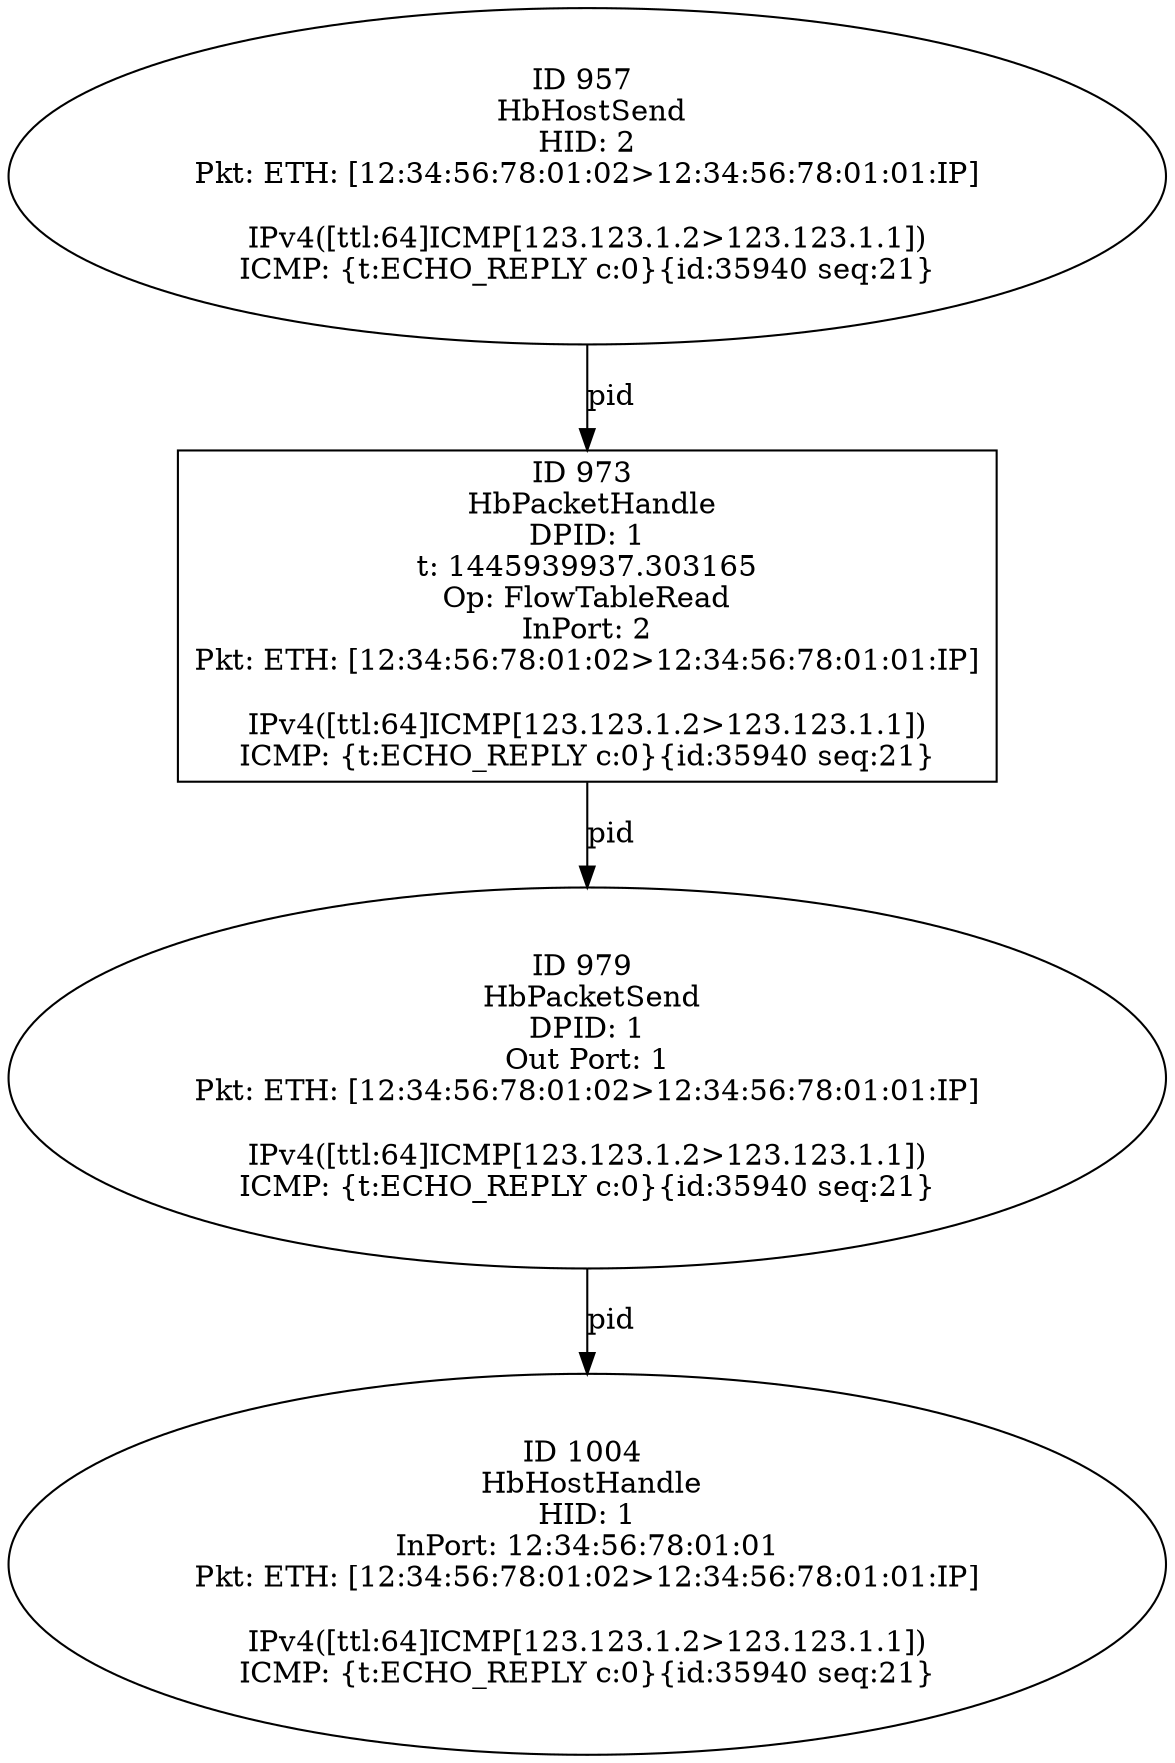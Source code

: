 strict digraph G {
979 [shape=oval, event=<hb_events.HbPacketSend object at 0x1079ccad0>, label="ID 979 
 HbPacketSend
DPID: 1
Out Port: 1
Pkt: ETH: [12:34:56:78:01:02>12:34:56:78:01:01:IP]

IPv4([ttl:64]ICMP[123.123.1.2>123.123.1.1])
ICMP: {t:ECHO_REPLY c:0}{id:35940 seq:21}"];
1004 [shape=oval, event=<hb_events.HbHostHandle object at 0x107aa2a50>, label="ID 1004 
 HbHostHandle
HID: 1
InPort: 12:34:56:78:01:01
Pkt: ETH: [12:34:56:78:01:02>12:34:56:78:01:01:IP]

IPv4([ttl:64]ICMP[123.123.1.2>123.123.1.1])
ICMP: {t:ECHO_REPLY c:0}{id:35940 seq:21}"];
957 [shape=oval, event=<hb_events.HbHostSend object at 0x1079bfd90>, label="ID 957 
 HbHostSend
HID: 2
Pkt: ETH: [12:34:56:78:01:02>12:34:56:78:01:01:IP]

IPv4([ttl:64]ICMP[123.123.1.2>123.123.1.1])
ICMP: {t:ECHO_REPLY c:0}{id:35940 seq:21}"];
973 [shape=box, event=<hb_events.HbPacketHandle object at 0x1079cc850>, label="ID 973 
 HbPacketHandle
DPID: 1
t: 1445939937.303165
Op: FlowTableRead
InPort: 2
Pkt: ETH: [12:34:56:78:01:02>12:34:56:78:01:01:IP]

IPv4([ttl:64]ICMP[123.123.1.2>123.123.1.1])
ICMP: {t:ECHO_REPLY c:0}{id:35940 seq:21}"];
979 -> 1004  [rel=pid, label=pid];
957 -> 973  [rel=pid, label=pid];
973 -> 979  [rel=pid, label=pid];
}

